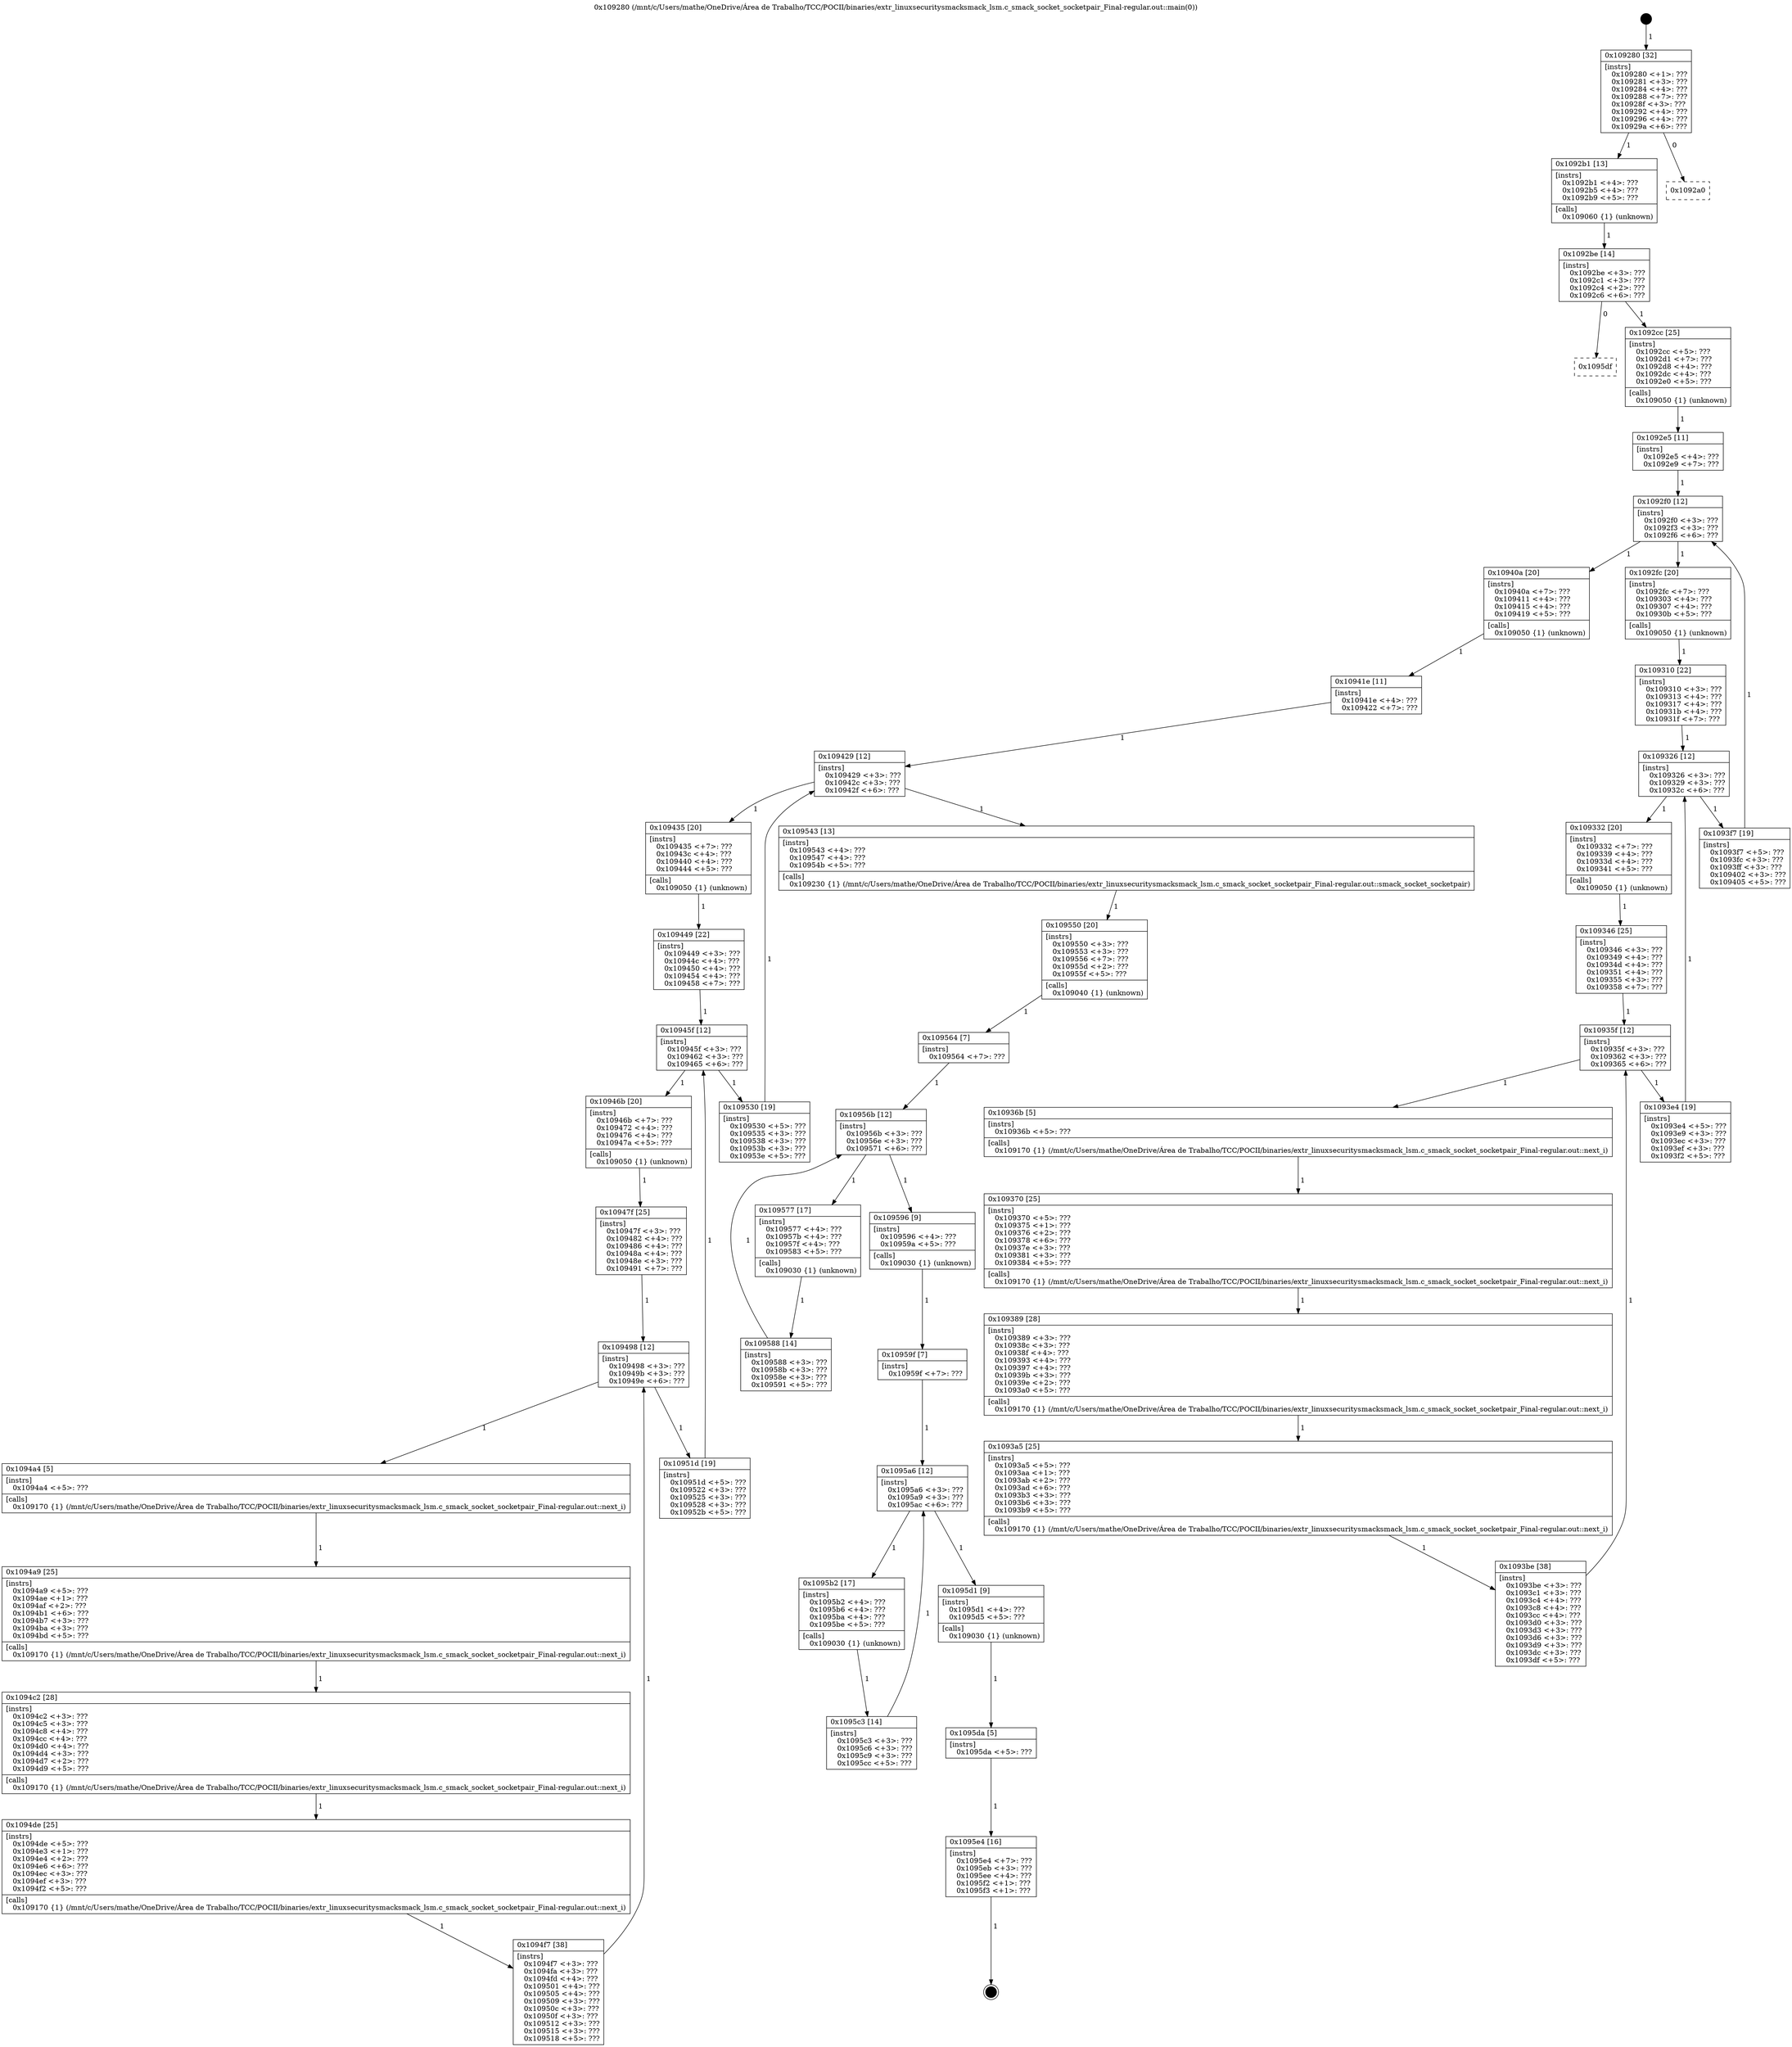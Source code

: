digraph "0x109280" {
  label = "0x109280 (/mnt/c/Users/mathe/OneDrive/Área de Trabalho/TCC/POCII/binaries/extr_linuxsecuritysmacksmack_lsm.c_smack_socket_socketpair_Final-regular.out::main(0))"
  labelloc = "t"
  node[shape=record]

  Entry [label="",width=0.3,height=0.3,shape=circle,fillcolor=black,style=filled]
  "0x109280" [label="{
     0x109280 [32]\l
     | [instrs]\l
     &nbsp;&nbsp;0x109280 \<+1\>: ???\l
     &nbsp;&nbsp;0x109281 \<+3\>: ???\l
     &nbsp;&nbsp;0x109284 \<+4\>: ???\l
     &nbsp;&nbsp;0x109288 \<+7\>: ???\l
     &nbsp;&nbsp;0x10928f \<+3\>: ???\l
     &nbsp;&nbsp;0x109292 \<+4\>: ???\l
     &nbsp;&nbsp;0x109296 \<+4\>: ???\l
     &nbsp;&nbsp;0x10929a \<+6\>: ???\l
  }"]
  "0x1092b1" [label="{
     0x1092b1 [13]\l
     | [instrs]\l
     &nbsp;&nbsp;0x1092b1 \<+4\>: ???\l
     &nbsp;&nbsp;0x1092b5 \<+4\>: ???\l
     &nbsp;&nbsp;0x1092b9 \<+5\>: ???\l
     | [calls]\l
     &nbsp;&nbsp;0x109060 \{1\} (unknown)\l
  }"]
  "0x1092a0" [label="{
     0x1092a0\l
  }", style=dashed]
  "0x1092be" [label="{
     0x1092be [14]\l
     | [instrs]\l
     &nbsp;&nbsp;0x1092be \<+3\>: ???\l
     &nbsp;&nbsp;0x1092c1 \<+3\>: ???\l
     &nbsp;&nbsp;0x1092c4 \<+2\>: ???\l
     &nbsp;&nbsp;0x1092c6 \<+6\>: ???\l
  }"]
  "0x1095df" [label="{
     0x1095df\l
  }", style=dashed]
  "0x1092cc" [label="{
     0x1092cc [25]\l
     | [instrs]\l
     &nbsp;&nbsp;0x1092cc \<+5\>: ???\l
     &nbsp;&nbsp;0x1092d1 \<+7\>: ???\l
     &nbsp;&nbsp;0x1092d8 \<+4\>: ???\l
     &nbsp;&nbsp;0x1092dc \<+4\>: ???\l
     &nbsp;&nbsp;0x1092e0 \<+5\>: ???\l
     | [calls]\l
     &nbsp;&nbsp;0x109050 \{1\} (unknown)\l
  }"]
  Exit [label="",width=0.3,height=0.3,shape=circle,fillcolor=black,style=filled,peripheries=2]
  "0x1092f0" [label="{
     0x1092f0 [12]\l
     | [instrs]\l
     &nbsp;&nbsp;0x1092f0 \<+3\>: ???\l
     &nbsp;&nbsp;0x1092f3 \<+3\>: ???\l
     &nbsp;&nbsp;0x1092f6 \<+6\>: ???\l
  }"]
  "0x10940a" [label="{
     0x10940a [20]\l
     | [instrs]\l
     &nbsp;&nbsp;0x10940a \<+7\>: ???\l
     &nbsp;&nbsp;0x109411 \<+4\>: ???\l
     &nbsp;&nbsp;0x109415 \<+4\>: ???\l
     &nbsp;&nbsp;0x109419 \<+5\>: ???\l
     | [calls]\l
     &nbsp;&nbsp;0x109050 \{1\} (unknown)\l
  }"]
  "0x1092fc" [label="{
     0x1092fc [20]\l
     | [instrs]\l
     &nbsp;&nbsp;0x1092fc \<+7\>: ???\l
     &nbsp;&nbsp;0x109303 \<+4\>: ???\l
     &nbsp;&nbsp;0x109307 \<+4\>: ???\l
     &nbsp;&nbsp;0x10930b \<+5\>: ???\l
     | [calls]\l
     &nbsp;&nbsp;0x109050 \{1\} (unknown)\l
  }"]
  "0x109326" [label="{
     0x109326 [12]\l
     | [instrs]\l
     &nbsp;&nbsp;0x109326 \<+3\>: ???\l
     &nbsp;&nbsp;0x109329 \<+3\>: ???\l
     &nbsp;&nbsp;0x10932c \<+6\>: ???\l
  }"]
  "0x1093f7" [label="{
     0x1093f7 [19]\l
     | [instrs]\l
     &nbsp;&nbsp;0x1093f7 \<+5\>: ???\l
     &nbsp;&nbsp;0x1093fc \<+3\>: ???\l
     &nbsp;&nbsp;0x1093ff \<+3\>: ???\l
     &nbsp;&nbsp;0x109402 \<+3\>: ???\l
     &nbsp;&nbsp;0x109405 \<+5\>: ???\l
  }"]
  "0x109332" [label="{
     0x109332 [20]\l
     | [instrs]\l
     &nbsp;&nbsp;0x109332 \<+7\>: ???\l
     &nbsp;&nbsp;0x109339 \<+4\>: ???\l
     &nbsp;&nbsp;0x10933d \<+4\>: ???\l
     &nbsp;&nbsp;0x109341 \<+5\>: ???\l
     | [calls]\l
     &nbsp;&nbsp;0x109050 \{1\} (unknown)\l
  }"]
  "0x10935f" [label="{
     0x10935f [12]\l
     | [instrs]\l
     &nbsp;&nbsp;0x10935f \<+3\>: ???\l
     &nbsp;&nbsp;0x109362 \<+3\>: ???\l
     &nbsp;&nbsp;0x109365 \<+6\>: ???\l
  }"]
  "0x1093e4" [label="{
     0x1093e4 [19]\l
     | [instrs]\l
     &nbsp;&nbsp;0x1093e4 \<+5\>: ???\l
     &nbsp;&nbsp;0x1093e9 \<+3\>: ???\l
     &nbsp;&nbsp;0x1093ec \<+3\>: ???\l
     &nbsp;&nbsp;0x1093ef \<+3\>: ???\l
     &nbsp;&nbsp;0x1093f2 \<+5\>: ???\l
  }"]
  "0x10936b" [label="{
     0x10936b [5]\l
     | [instrs]\l
     &nbsp;&nbsp;0x10936b \<+5\>: ???\l
     | [calls]\l
     &nbsp;&nbsp;0x109170 \{1\} (/mnt/c/Users/mathe/OneDrive/Área de Trabalho/TCC/POCII/binaries/extr_linuxsecuritysmacksmack_lsm.c_smack_socket_socketpair_Final-regular.out::next_i)\l
  }"]
  "0x109370" [label="{
     0x109370 [25]\l
     | [instrs]\l
     &nbsp;&nbsp;0x109370 \<+5\>: ???\l
     &nbsp;&nbsp;0x109375 \<+1\>: ???\l
     &nbsp;&nbsp;0x109376 \<+2\>: ???\l
     &nbsp;&nbsp;0x109378 \<+6\>: ???\l
     &nbsp;&nbsp;0x10937e \<+3\>: ???\l
     &nbsp;&nbsp;0x109381 \<+3\>: ???\l
     &nbsp;&nbsp;0x109384 \<+5\>: ???\l
     | [calls]\l
     &nbsp;&nbsp;0x109170 \{1\} (/mnt/c/Users/mathe/OneDrive/Área de Trabalho/TCC/POCII/binaries/extr_linuxsecuritysmacksmack_lsm.c_smack_socket_socketpair_Final-regular.out::next_i)\l
  }"]
  "0x109389" [label="{
     0x109389 [28]\l
     | [instrs]\l
     &nbsp;&nbsp;0x109389 \<+3\>: ???\l
     &nbsp;&nbsp;0x10938c \<+3\>: ???\l
     &nbsp;&nbsp;0x10938f \<+4\>: ???\l
     &nbsp;&nbsp;0x109393 \<+4\>: ???\l
     &nbsp;&nbsp;0x109397 \<+4\>: ???\l
     &nbsp;&nbsp;0x10939b \<+3\>: ???\l
     &nbsp;&nbsp;0x10939e \<+2\>: ???\l
     &nbsp;&nbsp;0x1093a0 \<+5\>: ???\l
     | [calls]\l
     &nbsp;&nbsp;0x109170 \{1\} (/mnt/c/Users/mathe/OneDrive/Área de Trabalho/TCC/POCII/binaries/extr_linuxsecuritysmacksmack_lsm.c_smack_socket_socketpair_Final-regular.out::next_i)\l
  }"]
  "0x1093a5" [label="{
     0x1093a5 [25]\l
     | [instrs]\l
     &nbsp;&nbsp;0x1093a5 \<+5\>: ???\l
     &nbsp;&nbsp;0x1093aa \<+1\>: ???\l
     &nbsp;&nbsp;0x1093ab \<+2\>: ???\l
     &nbsp;&nbsp;0x1093ad \<+6\>: ???\l
     &nbsp;&nbsp;0x1093b3 \<+3\>: ???\l
     &nbsp;&nbsp;0x1093b6 \<+3\>: ???\l
     &nbsp;&nbsp;0x1093b9 \<+5\>: ???\l
     | [calls]\l
     &nbsp;&nbsp;0x109170 \{1\} (/mnt/c/Users/mathe/OneDrive/Área de Trabalho/TCC/POCII/binaries/extr_linuxsecuritysmacksmack_lsm.c_smack_socket_socketpair_Final-regular.out::next_i)\l
  }"]
  "0x1093be" [label="{
     0x1093be [38]\l
     | [instrs]\l
     &nbsp;&nbsp;0x1093be \<+3\>: ???\l
     &nbsp;&nbsp;0x1093c1 \<+3\>: ???\l
     &nbsp;&nbsp;0x1093c4 \<+4\>: ???\l
     &nbsp;&nbsp;0x1093c8 \<+4\>: ???\l
     &nbsp;&nbsp;0x1093cc \<+4\>: ???\l
     &nbsp;&nbsp;0x1093d0 \<+3\>: ???\l
     &nbsp;&nbsp;0x1093d3 \<+3\>: ???\l
     &nbsp;&nbsp;0x1093d6 \<+3\>: ???\l
     &nbsp;&nbsp;0x1093d9 \<+3\>: ???\l
     &nbsp;&nbsp;0x1093dc \<+3\>: ???\l
     &nbsp;&nbsp;0x1093df \<+5\>: ???\l
  }"]
  "0x109346" [label="{
     0x109346 [25]\l
     | [instrs]\l
     &nbsp;&nbsp;0x109346 \<+3\>: ???\l
     &nbsp;&nbsp;0x109349 \<+4\>: ???\l
     &nbsp;&nbsp;0x10934d \<+4\>: ???\l
     &nbsp;&nbsp;0x109351 \<+4\>: ???\l
     &nbsp;&nbsp;0x109355 \<+3\>: ???\l
     &nbsp;&nbsp;0x109358 \<+7\>: ???\l
  }"]
  "0x1095e4" [label="{
     0x1095e4 [16]\l
     | [instrs]\l
     &nbsp;&nbsp;0x1095e4 \<+7\>: ???\l
     &nbsp;&nbsp;0x1095eb \<+3\>: ???\l
     &nbsp;&nbsp;0x1095ee \<+4\>: ???\l
     &nbsp;&nbsp;0x1095f2 \<+1\>: ???\l
     &nbsp;&nbsp;0x1095f3 \<+1\>: ???\l
  }"]
  "0x109310" [label="{
     0x109310 [22]\l
     | [instrs]\l
     &nbsp;&nbsp;0x109310 \<+3\>: ???\l
     &nbsp;&nbsp;0x109313 \<+4\>: ???\l
     &nbsp;&nbsp;0x109317 \<+4\>: ???\l
     &nbsp;&nbsp;0x10931b \<+4\>: ???\l
     &nbsp;&nbsp;0x10931f \<+7\>: ???\l
  }"]
  "0x1095da" [label="{
     0x1095da [5]\l
     | [instrs]\l
     &nbsp;&nbsp;0x1095da \<+5\>: ???\l
  }"]
  "0x1092e5" [label="{
     0x1092e5 [11]\l
     | [instrs]\l
     &nbsp;&nbsp;0x1092e5 \<+4\>: ???\l
     &nbsp;&nbsp;0x1092e9 \<+7\>: ???\l
  }"]
  "0x109429" [label="{
     0x109429 [12]\l
     | [instrs]\l
     &nbsp;&nbsp;0x109429 \<+3\>: ???\l
     &nbsp;&nbsp;0x10942c \<+3\>: ???\l
     &nbsp;&nbsp;0x10942f \<+6\>: ???\l
  }"]
  "0x109543" [label="{
     0x109543 [13]\l
     | [instrs]\l
     &nbsp;&nbsp;0x109543 \<+4\>: ???\l
     &nbsp;&nbsp;0x109547 \<+4\>: ???\l
     &nbsp;&nbsp;0x10954b \<+5\>: ???\l
     | [calls]\l
     &nbsp;&nbsp;0x109230 \{1\} (/mnt/c/Users/mathe/OneDrive/Área de Trabalho/TCC/POCII/binaries/extr_linuxsecuritysmacksmack_lsm.c_smack_socket_socketpair_Final-regular.out::smack_socket_socketpair)\l
  }"]
  "0x109435" [label="{
     0x109435 [20]\l
     | [instrs]\l
     &nbsp;&nbsp;0x109435 \<+7\>: ???\l
     &nbsp;&nbsp;0x10943c \<+4\>: ???\l
     &nbsp;&nbsp;0x109440 \<+4\>: ???\l
     &nbsp;&nbsp;0x109444 \<+5\>: ???\l
     | [calls]\l
     &nbsp;&nbsp;0x109050 \{1\} (unknown)\l
  }"]
  "0x10945f" [label="{
     0x10945f [12]\l
     | [instrs]\l
     &nbsp;&nbsp;0x10945f \<+3\>: ???\l
     &nbsp;&nbsp;0x109462 \<+3\>: ???\l
     &nbsp;&nbsp;0x109465 \<+6\>: ???\l
  }"]
  "0x109530" [label="{
     0x109530 [19]\l
     | [instrs]\l
     &nbsp;&nbsp;0x109530 \<+5\>: ???\l
     &nbsp;&nbsp;0x109535 \<+3\>: ???\l
     &nbsp;&nbsp;0x109538 \<+3\>: ???\l
     &nbsp;&nbsp;0x10953b \<+3\>: ???\l
     &nbsp;&nbsp;0x10953e \<+5\>: ???\l
  }"]
  "0x10946b" [label="{
     0x10946b [20]\l
     | [instrs]\l
     &nbsp;&nbsp;0x10946b \<+7\>: ???\l
     &nbsp;&nbsp;0x109472 \<+4\>: ???\l
     &nbsp;&nbsp;0x109476 \<+4\>: ???\l
     &nbsp;&nbsp;0x10947a \<+5\>: ???\l
     | [calls]\l
     &nbsp;&nbsp;0x109050 \{1\} (unknown)\l
  }"]
  "0x109498" [label="{
     0x109498 [12]\l
     | [instrs]\l
     &nbsp;&nbsp;0x109498 \<+3\>: ???\l
     &nbsp;&nbsp;0x10949b \<+3\>: ???\l
     &nbsp;&nbsp;0x10949e \<+6\>: ???\l
  }"]
  "0x10951d" [label="{
     0x10951d [19]\l
     | [instrs]\l
     &nbsp;&nbsp;0x10951d \<+5\>: ???\l
     &nbsp;&nbsp;0x109522 \<+3\>: ???\l
     &nbsp;&nbsp;0x109525 \<+3\>: ???\l
     &nbsp;&nbsp;0x109528 \<+3\>: ???\l
     &nbsp;&nbsp;0x10952b \<+5\>: ???\l
  }"]
  "0x1094a4" [label="{
     0x1094a4 [5]\l
     | [instrs]\l
     &nbsp;&nbsp;0x1094a4 \<+5\>: ???\l
     | [calls]\l
     &nbsp;&nbsp;0x109170 \{1\} (/mnt/c/Users/mathe/OneDrive/Área de Trabalho/TCC/POCII/binaries/extr_linuxsecuritysmacksmack_lsm.c_smack_socket_socketpair_Final-regular.out::next_i)\l
  }"]
  "0x1094a9" [label="{
     0x1094a9 [25]\l
     | [instrs]\l
     &nbsp;&nbsp;0x1094a9 \<+5\>: ???\l
     &nbsp;&nbsp;0x1094ae \<+1\>: ???\l
     &nbsp;&nbsp;0x1094af \<+2\>: ???\l
     &nbsp;&nbsp;0x1094b1 \<+6\>: ???\l
     &nbsp;&nbsp;0x1094b7 \<+3\>: ???\l
     &nbsp;&nbsp;0x1094ba \<+3\>: ???\l
     &nbsp;&nbsp;0x1094bd \<+5\>: ???\l
     | [calls]\l
     &nbsp;&nbsp;0x109170 \{1\} (/mnt/c/Users/mathe/OneDrive/Área de Trabalho/TCC/POCII/binaries/extr_linuxsecuritysmacksmack_lsm.c_smack_socket_socketpair_Final-regular.out::next_i)\l
  }"]
  "0x1094c2" [label="{
     0x1094c2 [28]\l
     | [instrs]\l
     &nbsp;&nbsp;0x1094c2 \<+3\>: ???\l
     &nbsp;&nbsp;0x1094c5 \<+3\>: ???\l
     &nbsp;&nbsp;0x1094c8 \<+4\>: ???\l
     &nbsp;&nbsp;0x1094cc \<+4\>: ???\l
     &nbsp;&nbsp;0x1094d0 \<+4\>: ???\l
     &nbsp;&nbsp;0x1094d4 \<+3\>: ???\l
     &nbsp;&nbsp;0x1094d7 \<+2\>: ???\l
     &nbsp;&nbsp;0x1094d9 \<+5\>: ???\l
     | [calls]\l
     &nbsp;&nbsp;0x109170 \{1\} (/mnt/c/Users/mathe/OneDrive/Área de Trabalho/TCC/POCII/binaries/extr_linuxsecuritysmacksmack_lsm.c_smack_socket_socketpair_Final-regular.out::next_i)\l
  }"]
  "0x1094de" [label="{
     0x1094de [25]\l
     | [instrs]\l
     &nbsp;&nbsp;0x1094de \<+5\>: ???\l
     &nbsp;&nbsp;0x1094e3 \<+1\>: ???\l
     &nbsp;&nbsp;0x1094e4 \<+2\>: ???\l
     &nbsp;&nbsp;0x1094e6 \<+6\>: ???\l
     &nbsp;&nbsp;0x1094ec \<+3\>: ???\l
     &nbsp;&nbsp;0x1094ef \<+3\>: ???\l
     &nbsp;&nbsp;0x1094f2 \<+5\>: ???\l
     | [calls]\l
     &nbsp;&nbsp;0x109170 \{1\} (/mnt/c/Users/mathe/OneDrive/Área de Trabalho/TCC/POCII/binaries/extr_linuxsecuritysmacksmack_lsm.c_smack_socket_socketpair_Final-regular.out::next_i)\l
  }"]
  "0x1094f7" [label="{
     0x1094f7 [38]\l
     | [instrs]\l
     &nbsp;&nbsp;0x1094f7 \<+3\>: ???\l
     &nbsp;&nbsp;0x1094fa \<+3\>: ???\l
     &nbsp;&nbsp;0x1094fd \<+4\>: ???\l
     &nbsp;&nbsp;0x109501 \<+4\>: ???\l
     &nbsp;&nbsp;0x109505 \<+4\>: ???\l
     &nbsp;&nbsp;0x109509 \<+3\>: ???\l
     &nbsp;&nbsp;0x10950c \<+3\>: ???\l
     &nbsp;&nbsp;0x10950f \<+3\>: ???\l
     &nbsp;&nbsp;0x109512 \<+3\>: ???\l
     &nbsp;&nbsp;0x109515 \<+3\>: ???\l
     &nbsp;&nbsp;0x109518 \<+5\>: ???\l
  }"]
  "0x10947f" [label="{
     0x10947f [25]\l
     | [instrs]\l
     &nbsp;&nbsp;0x10947f \<+3\>: ???\l
     &nbsp;&nbsp;0x109482 \<+4\>: ???\l
     &nbsp;&nbsp;0x109486 \<+4\>: ???\l
     &nbsp;&nbsp;0x10948a \<+4\>: ???\l
     &nbsp;&nbsp;0x10948e \<+3\>: ???\l
     &nbsp;&nbsp;0x109491 \<+7\>: ???\l
  }"]
  "0x10959f" [label="{
     0x10959f [7]\l
     | [instrs]\l
     &nbsp;&nbsp;0x10959f \<+7\>: ???\l
  }"]
  "0x109449" [label="{
     0x109449 [22]\l
     | [instrs]\l
     &nbsp;&nbsp;0x109449 \<+3\>: ???\l
     &nbsp;&nbsp;0x10944c \<+4\>: ???\l
     &nbsp;&nbsp;0x109450 \<+4\>: ???\l
     &nbsp;&nbsp;0x109454 \<+4\>: ???\l
     &nbsp;&nbsp;0x109458 \<+7\>: ???\l
  }"]
  "0x1095c3" [label="{
     0x1095c3 [14]\l
     | [instrs]\l
     &nbsp;&nbsp;0x1095c3 \<+3\>: ???\l
     &nbsp;&nbsp;0x1095c6 \<+3\>: ???\l
     &nbsp;&nbsp;0x1095c9 \<+3\>: ???\l
     &nbsp;&nbsp;0x1095cc \<+5\>: ???\l
  }"]
  "0x10941e" [label="{
     0x10941e [11]\l
     | [instrs]\l
     &nbsp;&nbsp;0x10941e \<+4\>: ???\l
     &nbsp;&nbsp;0x109422 \<+7\>: ???\l
  }"]
  "0x109550" [label="{
     0x109550 [20]\l
     | [instrs]\l
     &nbsp;&nbsp;0x109550 \<+3\>: ???\l
     &nbsp;&nbsp;0x109553 \<+3\>: ???\l
     &nbsp;&nbsp;0x109556 \<+7\>: ???\l
     &nbsp;&nbsp;0x10955d \<+2\>: ???\l
     &nbsp;&nbsp;0x10955f \<+5\>: ???\l
     | [calls]\l
     &nbsp;&nbsp;0x109040 \{1\} (unknown)\l
  }"]
  "0x10956b" [label="{
     0x10956b [12]\l
     | [instrs]\l
     &nbsp;&nbsp;0x10956b \<+3\>: ???\l
     &nbsp;&nbsp;0x10956e \<+3\>: ???\l
     &nbsp;&nbsp;0x109571 \<+6\>: ???\l
  }"]
  "0x109596" [label="{
     0x109596 [9]\l
     | [instrs]\l
     &nbsp;&nbsp;0x109596 \<+4\>: ???\l
     &nbsp;&nbsp;0x10959a \<+5\>: ???\l
     | [calls]\l
     &nbsp;&nbsp;0x109030 \{1\} (unknown)\l
  }"]
  "0x109577" [label="{
     0x109577 [17]\l
     | [instrs]\l
     &nbsp;&nbsp;0x109577 \<+4\>: ???\l
     &nbsp;&nbsp;0x10957b \<+4\>: ???\l
     &nbsp;&nbsp;0x10957f \<+4\>: ???\l
     &nbsp;&nbsp;0x109583 \<+5\>: ???\l
     | [calls]\l
     &nbsp;&nbsp;0x109030 \{1\} (unknown)\l
  }"]
  "0x109588" [label="{
     0x109588 [14]\l
     | [instrs]\l
     &nbsp;&nbsp;0x109588 \<+3\>: ???\l
     &nbsp;&nbsp;0x10958b \<+3\>: ???\l
     &nbsp;&nbsp;0x10958e \<+3\>: ???\l
     &nbsp;&nbsp;0x109591 \<+5\>: ???\l
  }"]
  "0x109564" [label="{
     0x109564 [7]\l
     | [instrs]\l
     &nbsp;&nbsp;0x109564 \<+7\>: ???\l
  }"]
  "0x1095a6" [label="{
     0x1095a6 [12]\l
     | [instrs]\l
     &nbsp;&nbsp;0x1095a6 \<+3\>: ???\l
     &nbsp;&nbsp;0x1095a9 \<+3\>: ???\l
     &nbsp;&nbsp;0x1095ac \<+6\>: ???\l
  }"]
  "0x1095d1" [label="{
     0x1095d1 [9]\l
     | [instrs]\l
     &nbsp;&nbsp;0x1095d1 \<+4\>: ???\l
     &nbsp;&nbsp;0x1095d5 \<+5\>: ???\l
     | [calls]\l
     &nbsp;&nbsp;0x109030 \{1\} (unknown)\l
  }"]
  "0x1095b2" [label="{
     0x1095b2 [17]\l
     | [instrs]\l
     &nbsp;&nbsp;0x1095b2 \<+4\>: ???\l
     &nbsp;&nbsp;0x1095b6 \<+4\>: ???\l
     &nbsp;&nbsp;0x1095ba \<+4\>: ???\l
     &nbsp;&nbsp;0x1095be \<+5\>: ???\l
     | [calls]\l
     &nbsp;&nbsp;0x109030 \{1\} (unknown)\l
  }"]
  Entry -> "0x109280" [label=" 1"]
  "0x109280" -> "0x1092b1" [label=" 1"]
  "0x109280" -> "0x1092a0" [label=" 0"]
  "0x1092b1" -> "0x1092be" [label=" 1"]
  "0x1092be" -> "0x1095df" [label=" 0"]
  "0x1092be" -> "0x1092cc" [label=" 1"]
  "0x1095e4" -> Exit [label=" 1"]
  "0x1092cc" -> "0x1092e5" [label=" 1"]
  "0x1092f0" -> "0x10940a" [label=" 1"]
  "0x1092f0" -> "0x1092fc" [label=" 1"]
  "0x1092fc" -> "0x109310" [label=" 1"]
  "0x109326" -> "0x1093f7" [label=" 1"]
  "0x109326" -> "0x109332" [label=" 1"]
  "0x109332" -> "0x109346" [label=" 1"]
  "0x10935f" -> "0x1093e4" [label=" 1"]
  "0x10935f" -> "0x10936b" [label=" 1"]
  "0x10936b" -> "0x109370" [label=" 1"]
  "0x109370" -> "0x109389" [label=" 1"]
  "0x109389" -> "0x1093a5" [label=" 1"]
  "0x1093a5" -> "0x1093be" [label=" 1"]
  "0x109346" -> "0x10935f" [label=" 1"]
  "0x1093be" -> "0x10935f" [label=" 1"]
  "0x1095da" -> "0x1095e4" [label=" 1"]
  "0x109310" -> "0x109326" [label=" 1"]
  "0x1093e4" -> "0x109326" [label=" 1"]
  "0x1095d1" -> "0x1095da" [label=" 1"]
  "0x1092e5" -> "0x1092f0" [label=" 1"]
  "0x1093f7" -> "0x1092f0" [label=" 1"]
  "0x10940a" -> "0x10941e" [label=" 1"]
  "0x109429" -> "0x109543" [label=" 1"]
  "0x109429" -> "0x109435" [label=" 1"]
  "0x109435" -> "0x109449" [label=" 1"]
  "0x10945f" -> "0x109530" [label=" 1"]
  "0x10945f" -> "0x10946b" [label=" 1"]
  "0x10946b" -> "0x10947f" [label=" 1"]
  "0x109498" -> "0x10951d" [label=" 1"]
  "0x109498" -> "0x1094a4" [label=" 1"]
  "0x1094a4" -> "0x1094a9" [label=" 1"]
  "0x1094a9" -> "0x1094c2" [label=" 1"]
  "0x1094c2" -> "0x1094de" [label=" 1"]
  "0x1094de" -> "0x1094f7" [label=" 1"]
  "0x10947f" -> "0x109498" [label=" 1"]
  "0x1094f7" -> "0x109498" [label=" 1"]
  "0x1095c3" -> "0x1095a6" [label=" 1"]
  "0x109449" -> "0x10945f" [label=" 1"]
  "0x10951d" -> "0x10945f" [label=" 1"]
  "0x10959f" -> "0x1095a6" [label=" 1"]
  "0x10941e" -> "0x109429" [label=" 1"]
  "0x109530" -> "0x109429" [label=" 1"]
  "0x109543" -> "0x109550" [label=" 1"]
  "0x109550" -> "0x109564" [label=" 1"]
  "0x10956b" -> "0x109596" [label=" 1"]
  "0x10956b" -> "0x109577" [label=" 1"]
  "0x109577" -> "0x109588" [label=" 1"]
  "0x109564" -> "0x10956b" [label=" 1"]
  "0x109588" -> "0x10956b" [label=" 1"]
  "0x109596" -> "0x10959f" [label=" 1"]
  "0x1095a6" -> "0x1095d1" [label=" 1"]
  "0x1095a6" -> "0x1095b2" [label=" 1"]
  "0x1095b2" -> "0x1095c3" [label=" 1"]
}
